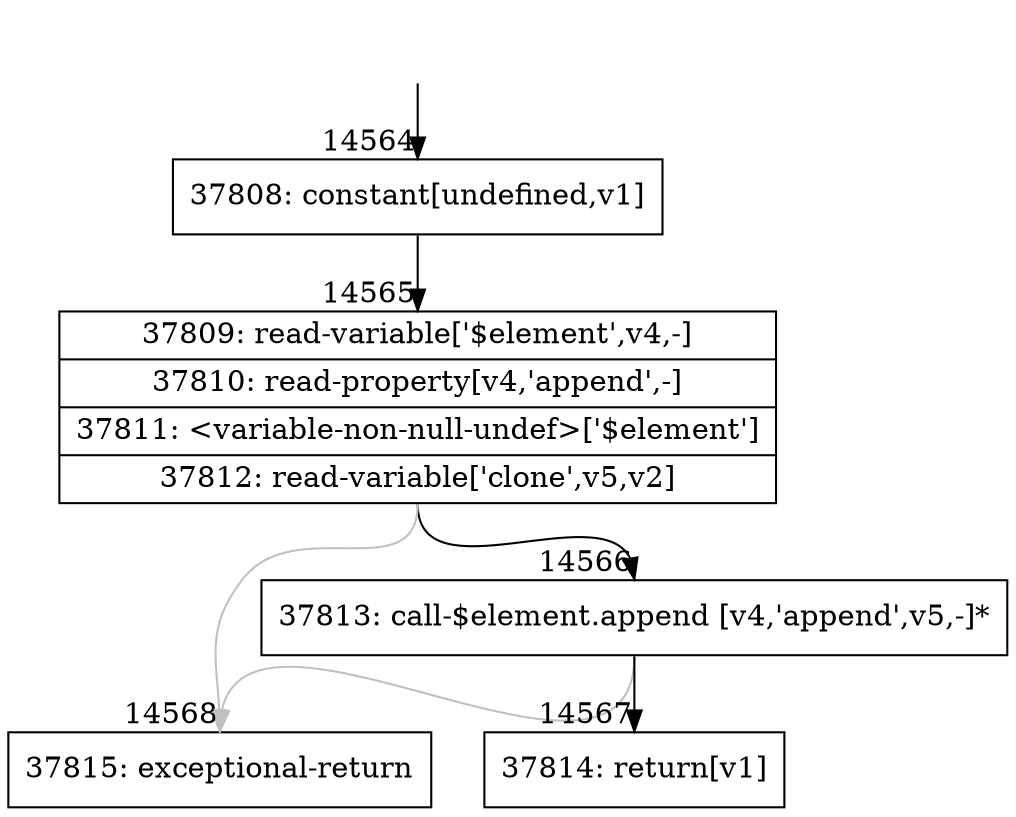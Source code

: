digraph {
rankdir="TD"
BB_entry1162[shape=none,label=""];
BB_entry1162 -> BB14564 [tailport=s, headport=n, headlabel="    14564"]
BB14564 [shape=record label="{37808: constant[undefined,v1]}" ] 
BB14564 -> BB14565 [tailport=s, headport=n, headlabel="      14565"]
BB14565 [shape=record label="{37809: read-variable['$element',v4,-]|37810: read-property[v4,'append',-]|37811: \<variable-non-null-undef\>['$element']|37812: read-variable['clone',v5,v2]}" ] 
BB14565 -> BB14566 [tailport=s, headport=n, headlabel="      14566"]
BB14565 -> BB14568 [tailport=s, headport=n, color=gray, headlabel="      14568"]
BB14566 [shape=record label="{37813: call-$element.append [v4,'append',v5,-]*}" ] 
BB14566 -> BB14567 [tailport=s, headport=n, headlabel="      14567"]
BB14566 -> BB14568 [tailport=s, headport=n, color=gray]
BB14567 [shape=record label="{37814: return[v1]}" ] 
BB14568 [shape=record label="{37815: exceptional-return}" ] 
//#$~ 24131
}
